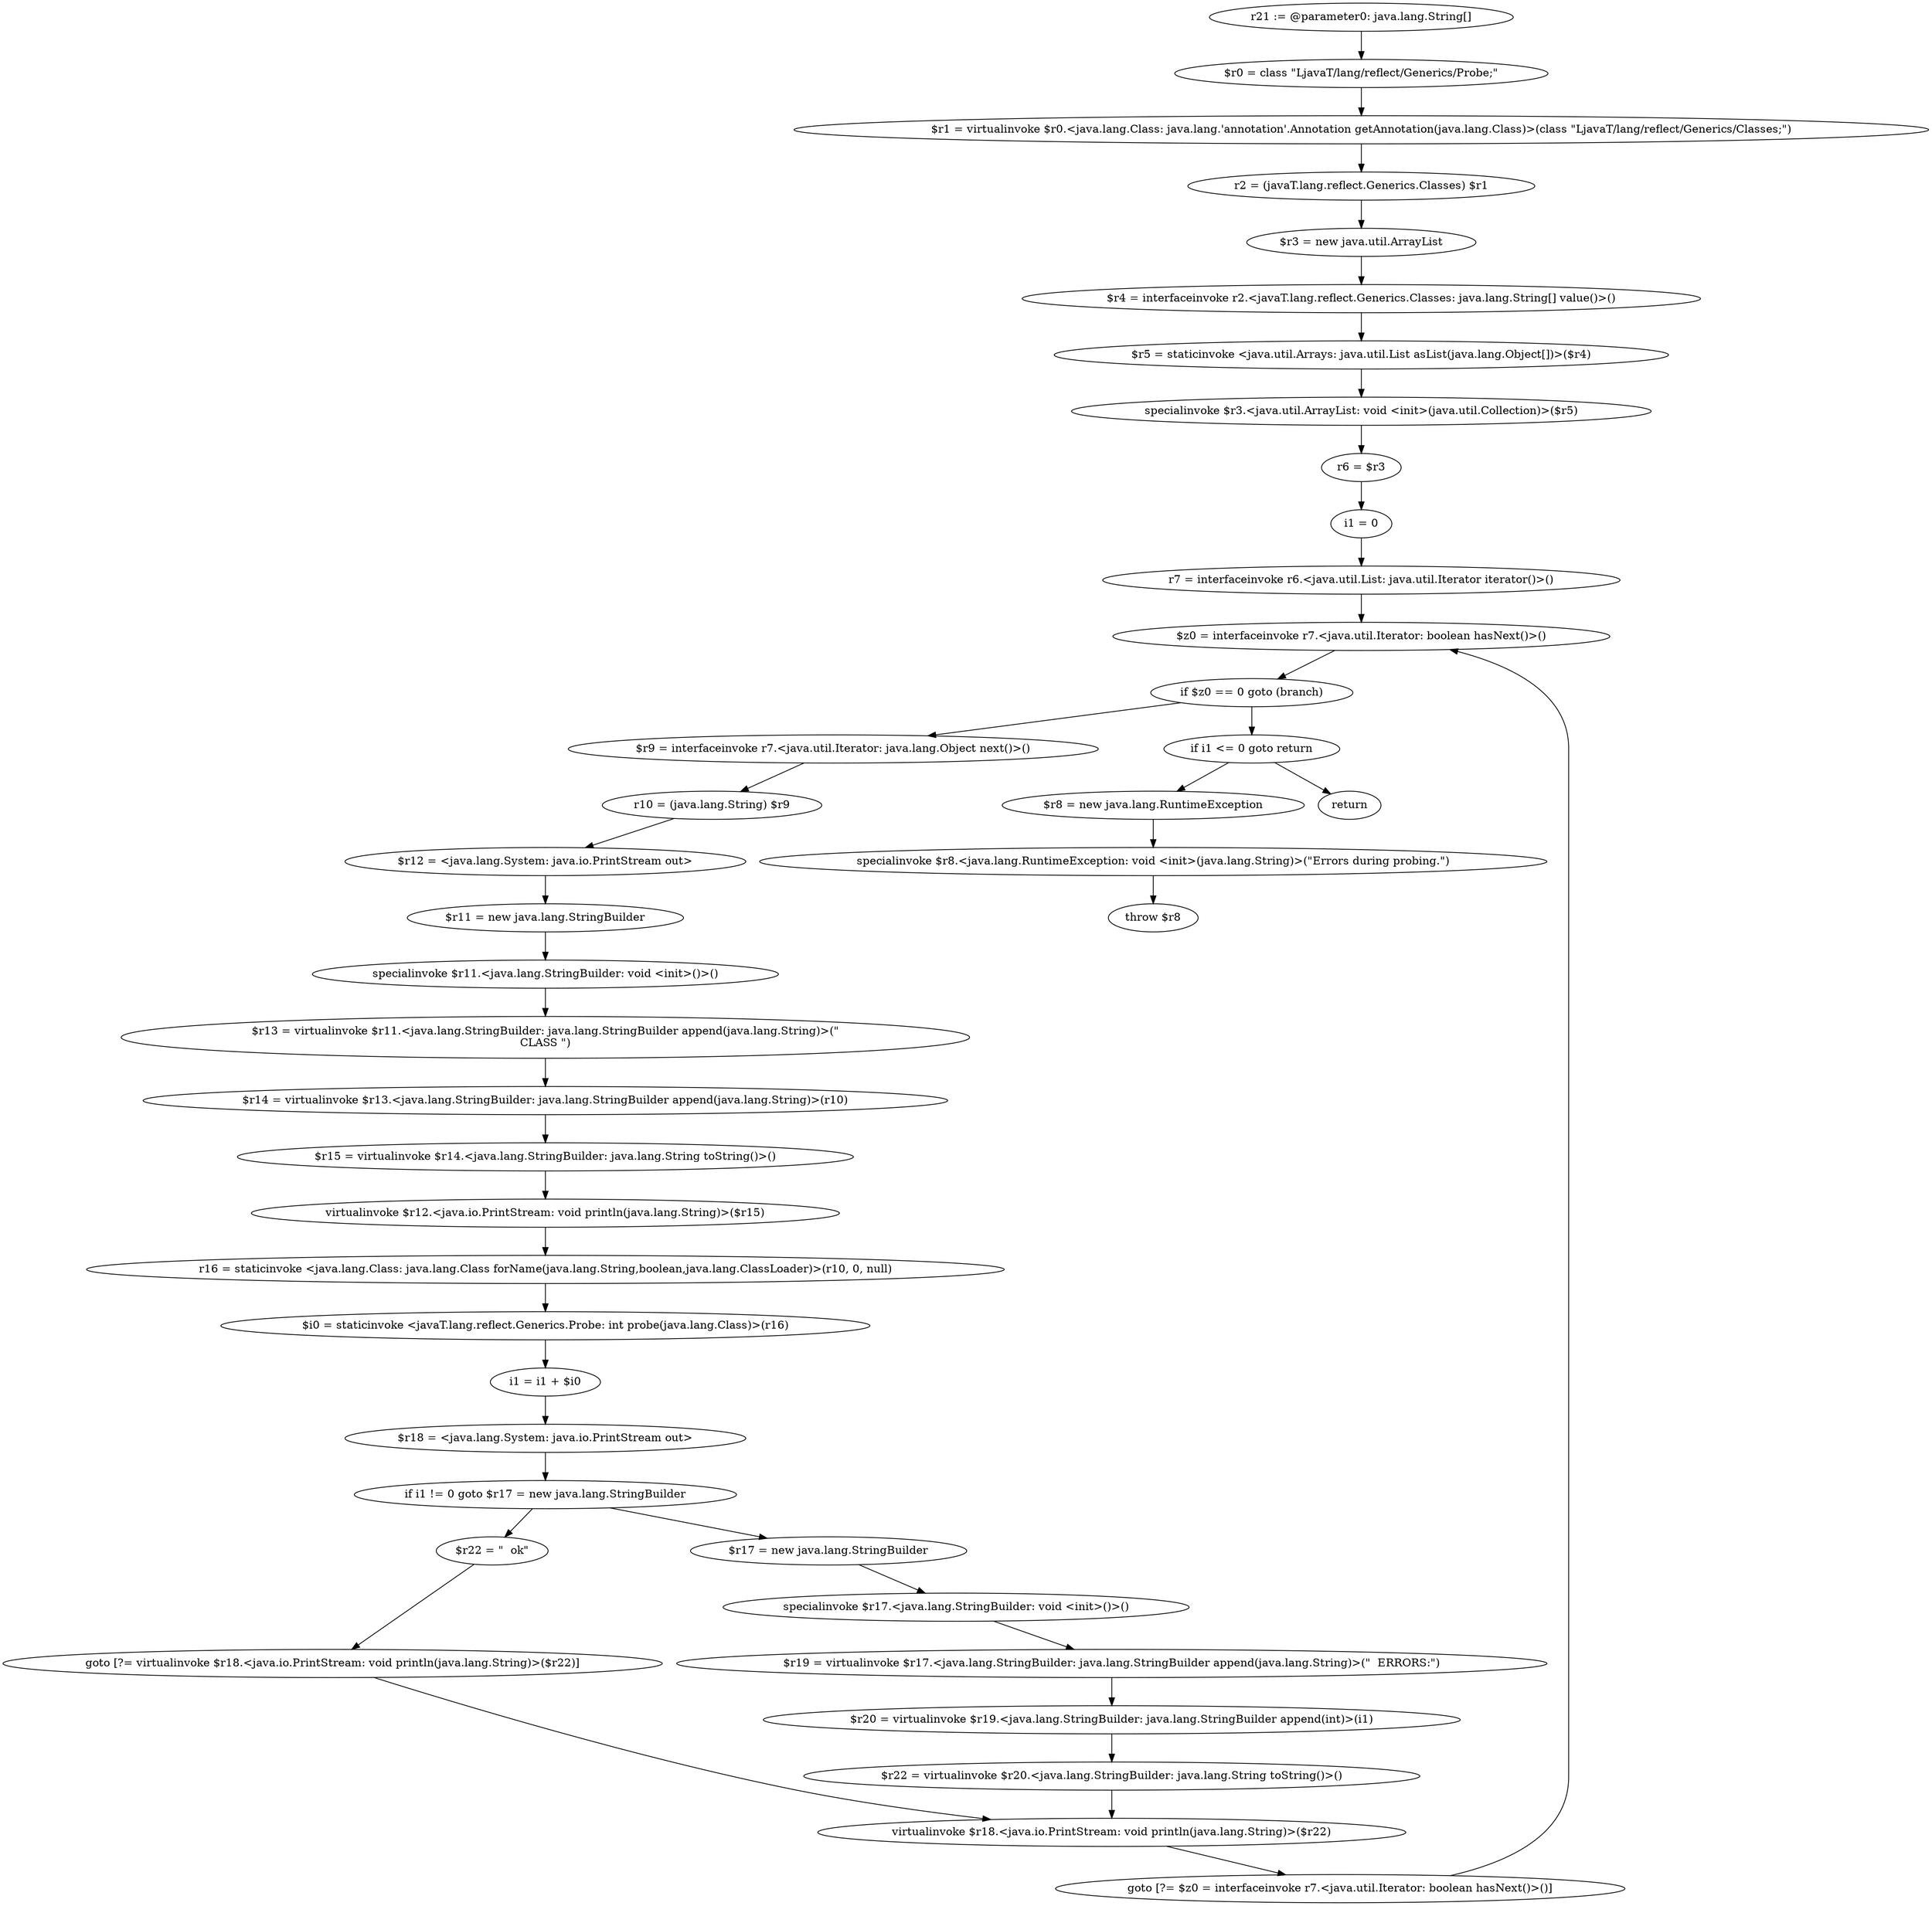 digraph "unitGraph" {
    "r21 := @parameter0: java.lang.String[]"
    "$r0 = class \"LjavaT/lang/reflect/Generics/Probe;\""
    "$r1 = virtualinvoke $r0.<java.lang.Class: java.lang.'annotation'.Annotation getAnnotation(java.lang.Class)>(class \"LjavaT/lang/reflect/Generics/Classes;\")"
    "r2 = (javaT.lang.reflect.Generics.Classes) $r1"
    "$r3 = new java.util.ArrayList"
    "$r4 = interfaceinvoke r2.<javaT.lang.reflect.Generics.Classes: java.lang.String[] value()>()"
    "$r5 = staticinvoke <java.util.Arrays: java.util.List asList(java.lang.Object[])>($r4)"
    "specialinvoke $r3.<java.util.ArrayList: void <init>(java.util.Collection)>($r5)"
    "r6 = $r3"
    "i1 = 0"
    "r7 = interfaceinvoke r6.<java.util.List: java.util.Iterator iterator()>()"
    "$z0 = interfaceinvoke r7.<java.util.Iterator: boolean hasNext()>()"
    "if $z0 == 0 goto (branch)"
    "$r9 = interfaceinvoke r7.<java.util.Iterator: java.lang.Object next()>()"
    "r10 = (java.lang.String) $r9"
    "$r12 = <java.lang.System: java.io.PrintStream out>"
    "$r11 = new java.lang.StringBuilder"
    "specialinvoke $r11.<java.lang.StringBuilder: void <init>()>()"
    "$r13 = virtualinvoke $r11.<java.lang.StringBuilder: java.lang.StringBuilder append(java.lang.String)>(\"\nCLASS \")"
    "$r14 = virtualinvoke $r13.<java.lang.StringBuilder: java.lang.StringBuilder append(java.lang.String)>(r10)"
    "$r15 = virtualinvoke $r14.<java.lang.StringBuilder: java.lang.String toString()>()"
    "virtualinvoke $r12.<java.io.PrintStream: void println(java.lang.String)>($r15)"
    "r16 = staticinvoke <java.lang.Class: java.lang.Class forName(java.lang.String,boolean,java.lang.ClassLoader)>(r10, 0, null)"
    "$i0 = staticinvoke <javaT.lang.reflect.Generics.Probe: int probe(java.lang.Class)>(r16)"
    "i1 = i1 + $i0"
    "$r18 = <java.lang.System: java.io.PrintStream out>"
    "if i1 != 0 goto $r17 = new java.lang.StringBuilder"
    "$r22 = \"  ok\""
    "goto [?= virtualinvoke $r18.<java.io.PrintStream: void println(java.lang.String)>($r22)]"
    "$r17 = new java.lang.StringBuilder"
    "specialinvoke $r17.<java.lang.StringBuilder: void <init>()>()"
    "$r19 = virtualinvoke $r17.<java.lang.StringBuilder: java.lang.StringBuilder append(java.lang.String)>(\"  ERRORS:\")"
    "$r20 = virtualinvoke $r19.<java.lang.StringBuilder: java.lang.StringBuilder append(int)>(i1)"
    "$r22 = virtualinvoke $r20.<java.lang.StringBuilder: java.lang.String toString()>()"
    "virtualinvoke $r18.<java.io.PrintStream: void println(java.lang.String)>($r22)"
    "goto [?= $z0 = interfaceinvoke r7.<java.util.Iterator: boolean hasNext()>()]"
    "if i1 <= 0 goto return"
    "$r8 = new java.lang.RuntimeException"
    "specialinvoke $r8.<java.lang.RuntimeException: void <init>(java.lang.String)>(\"Errors during probing.\")"
    "throw $r8"
    "return"
    "r21 := @parameter0: java.lang.String[]"->"$r0 = class \"LjavaT/lang/reflect/Generics/Probe;\"";
    "$r0 = class \"LjavaT/lang/reflect/Generics/Probe;\""->"$r1 = virtualinvoke $r0.<java.lang.Class: java.lang.'annotation'.Annotation getAnnotation(java.lang.Class)>(class \"LjavaT/lang/reflect/Generics/Classes;\")";
    "$r1 = virtualinvoke $r0.<java.lang.Class: java.lang.'annotation'.Annotation getAnnotation(java.lang.Class)>(class \"LjavaT/lang/reflect/Generics/Classes;\")"->"r2 = (javaT.lang.reflect.Generics.Classes) $r1";
    "r2 = (javaT.lang.reflect.Generics.Classes) $r1"->"$r3 = new java.util.ArrayList";
    "$r3 = new java.util.ArrayList"->"$r4 = interfaceinvoke r2.<javaT.lang.reflect.Generics.Classes: java.lang.String[] value()>()";
    "$r4 = interfaceinvoke r2.<javaT.lang.reflect.Generics.Classes: java.lang.String[] value()>()"->"$r5 = staticinvoke <java.util.Arrays: java.util.List asList(java.lang.Object[])>($r4)";
    "$r5 = staticinvoke <java.util.Arrays: java.util.List asList(java.lang.Object[])>($r4)"->"specialinvoke $r3.<java.util.ArrayList: void <init>(java.util.Collection)>($r5)";
    "specialinvoke $r3.<java.util.ArrayList: void <init>(java.util.Collection)>($r5)"->"r6 = $r3";
    "r6 = $r3"->"i1 = 0";
    "i1 = 0"->"r7 = interfaceinvoke r6.<java.util.List: java.util.Iterator iterator()>()";
    "r7 = interfaceinvoke r6.<java.util.List: java.util.Iterator iterator()>()"->"$z0 = interfaceinvoke r7.<java.util.Iterator: boolean hasNext()>()";
    "$z0 = interfaceinvoke r7.<java.util.Iterator: boolean hasNext()>()"->"if $z0 == 0 goto (branch)";
    "if $z0 == 0 goto (branch)"->"$r9 = interfaceinvoke r7.<java.util.Iterator: java.lang.Object next()>()";
    "if $z0 == 0 goto (branch)"->"if i1 <= 0 goto return";
    "$r9 = interfaceinvoke r7.<java.util.Iterator: java.lang.Object next()>()"->"r10 = (java.lang.String) $r9";
    "r10 = (java.lang.String) $r9"->"$r12 = <java.lang.System: java.io.PrintStream out>";
    "$r12 = <java.lang.System: java.io.PrintStream out>"->"$r11 = new java.lang.StringBuilder";
    "$r11 = new java.lang.StringBuilder"->"specialinvoke $r11.<java.lang.StringBuilder: void <init>()>()";
    "specialinvoke $r11.<java.lang.StringBuilder: void <init>()>()"->"$r13 = virtualinvoke $r11.<java.lang.StringBuilder: java.lang.StringBuilder append(java.lang.String)>(\"\nCLASS \")";
    "$r13 = virtualinvoke $r11.<java.lang.StringBuilder: java.lang.StringBuilder append(java.lang.String)>(\"\nCLASS \")"->"$r14 = virtualinvoke $r13.<java.lang.StringBuilder: java.lang.StringBuilder append(java.lang.String)>(r10)";
    "$r14 = virtualinvoke $r13.<java.lang.StringBuilder: java.lang.StringBuilder append(java.lang.String)>(r10)"->"$r15 = virtualinvoke $r14.<java.lang.StringBuilder: java.lang.String toString()>()";
    "$r15 = virtualinvoke $r14.<java.lang.StringBuilder: java.lang.String toString()>()"->"virtualinvoke $r12.<java.io.PrintStream: void println(java.lang.String)>($r15)";
    "virtualinvoke $r12.<java.io.PrintStream: void println(java.lang.String)>($r15)"->"r16 = staticinvoke <java.lang.Class: java.lang.Class forName(java.lang.String,boolean,java.lang.ClassLoader)>(r10, 0, null)";
    "r16 = staticinvoke <java.lang.Class: java.lang.Class forName(java.lang.String,boolean,java.lang.ClassLoader)>(r10, 0, null)"->"$i0 = staticinvoke <javaT.lang.reflect.Generics.Probe: int probe(java.lang.Class)>(r16)";
    "$i0 = staticinvoke <javaT.lang.reflect.Generics.Probe: int probe(java.lang.Class)>(r16)"->"i1 = i1 + $i0";
    "i1 = i1 + $i0"->"$r18 = <java.lang.System: java.io.PrintStream out>";
    "$r18 = <java.lang.System: java.io.PrintStream out>"->"if i1 != 0 goto $r17 = new java.lang.StringBuilder";
    "if i1 != 0 goto $r17 = new java.lang.StringBuilder"->"$r22 = \"  ok\"";
    "if i1 != 0 goto $r17 = new java.lang.StringBuilder"->"$r17 = new java.lang.StringBuilder";
    "$r22 = \"  ok\""->"goto [?= virtualinvoke $r18.<java.io.PrintStream: void println(java.lang.String)>($r22)]";
    "goto [?= virtualinvoke $r18.<java.io.PrintStream: void println(java.lang.String)>($r22)]"->"virtualinvoke $r18.<java.io.PrintStream: void println(java.lang.String)>($r22)";
    "$r17 = new java.lang.StringBuilder"->"specialinvoke $r17.<java.lang.StringBuilder: void <init>()>()";
    "specialinvoke $r17.<java.lang.StringBuilder: void <init>()>()"->"$r19 = virtualinvoke $r17.<java.lang.StringBuilder: java.lang.StringBuilder append(java.lang.String)>(\"  ERRORS:\")";
    "$r19 = virtualinvoke $r17.<java.lang.StringBuilder: java.lang.StringBuilder append(java.lang.String)>(\"  ERRORS:\")"->"$r20 = virtualinvoke $r19.<java.lang.StringBuilder: java.lang.StringBuilder append(int)>(i1)";
    "$r20 = virtualinvoke $r19.<java.lang.StringBuilder: java.lang.StringBuilder append(int)>(i1)"->"$r22 = virtualinvoke $r20.<java.lang.StringBuilder: java.lang.String toString()>()";
    "$r22 = virtualinvoke $r20.<java.lang.StringBuilder: java.lang.String toString()>()"->"virtualinvoke $r18.<java.io.PrintStream: void println(java.lang.String)>($r22)";
    "virtualinvoke $r18.<java.io.PrintStream: void println(java.lang.String)>($r22)"->"goto [?= $z0 = interfaceinvoke r7.<java.util.Iterator: boolean hasNext()>()]";
    "goto [?= $z0 = interfaceinvoke r7.<java.util.Iterator: boolean hasNext()>()]"->"$z0 = interfaceinvoke r7.<java.util.Iterator: boolean hasNext()>()";
    "if i1 <= 0 goto return"->"$r8 = new java.lang.RuntimeException";
    "if i1 <= 0 goto return"->"return";
    "$r8 = new java.lang.RuntimeException"->"specialinvoke $r8.<java.lang.RuntimeException: void <init>(java.lang.String)>(\"Errors during probing.\")";
    "specialinvoke $r8.<java.lang.RuntimeException: void <init>(java.lang.String)>(\"Errors during probing.\")"->"throw $r8";
}
